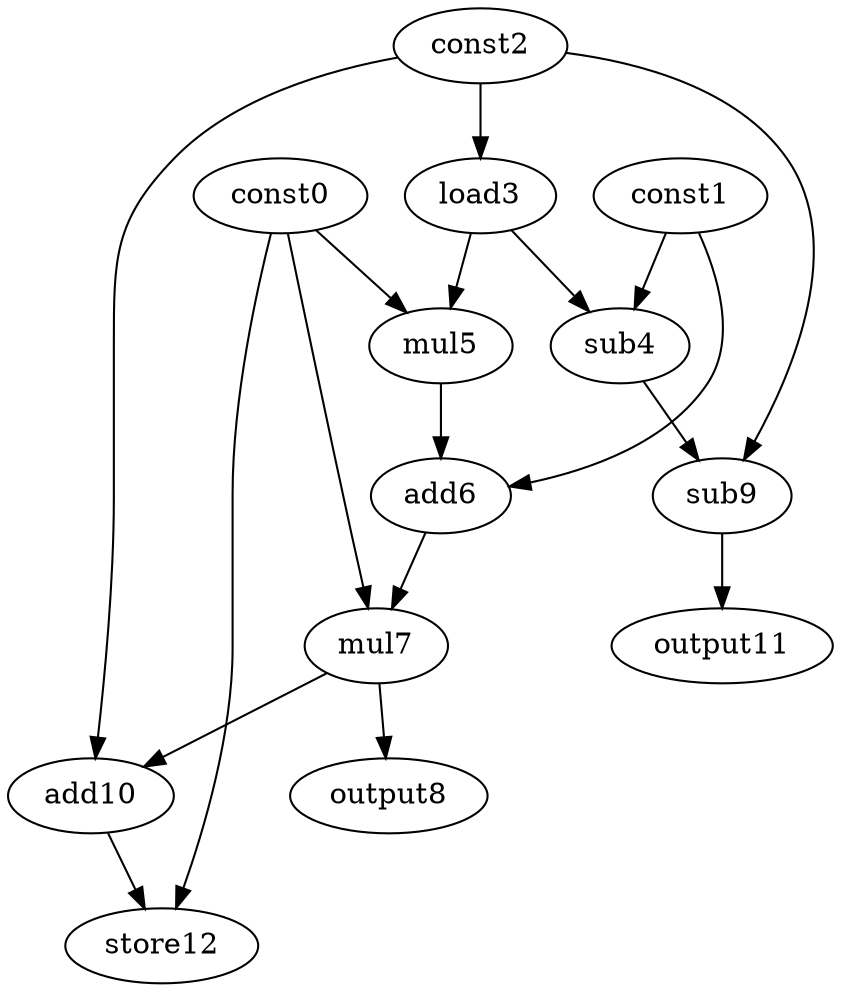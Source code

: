 digraph G { 
const0[opcode=const]; 
const1[opcode=const]; 
const2[opcode=const]; 
load3[opcode=load]; 
sub4[opcode=sub]; 
mul5[opcode=mul]; 
add6[opcode=add]; 
mul7[opcode=mul]; 
output8[opcode=output]; 
sub9[opcode=sub]; 
add10[opcode=add]; 
output11[opcode=output]; 
store12[opcode=store]; 
const2->load3[operand=0];
const1->sub4[operand=0];
load3->sub4[operand=1];
const0->mul5[operand=0];
load3->mul5[operand=1];
const1->add6[operand=0];
mul5->add6[operand=1];
const2->sub9[operand=0];
sub4->sub9[operand=1];
const0->mul7[operand=0];
add6->mul7[operand=1];
sub9->output11[operand=0];
mul7->output8[operand=0];
const2->add10[operand=0];
mul7->add10[operand=1];
const0->store12[operand=0];
add10->store12[operand=1];
}
